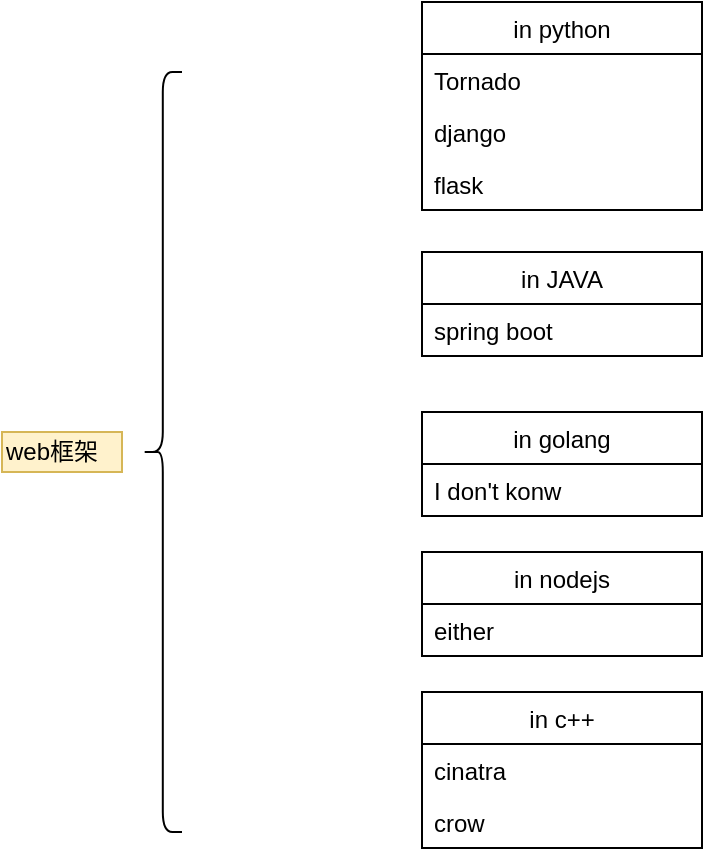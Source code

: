 <mxfile pages="1" version="11.2.8" type="github"><diagram id="XedWTg77ESEoktF1toMd" name="Page-1"><mxGraphModel dx="1038" dy="508" grid="1" gridSize="10" guides="1" tooltips="1" connect="1" arrows="1" fold="1" page="1" pageScale="1" pageWidth="827" pageHeight="1169" math="0" shadow="0"><root><mxCell id="0"/><mxCell id="1" parent="0"/><mxCell id="P8htBMsBkySU-elM1_at-1" value="web框架" style="text;html=1;resizable=0;points=[];autosize=1;align=left;verticalAlign=top;spacingTop=-4;fillColor=#fff2cc;strokeColor=#d6b656;" vertex="1" parent="1"><mxGeometry x="40" y="260" width="60" height="20" as="geometry"/></mxCell><mxCell id="P8htBMsBkySU-elM1_at-2" value="" style="shape=curlyBracket;whiteSpace=wrap;html=1;rounded=1;size=0.52;" vertex="1" parent="1"><mxGeometry x="110" y="80" width="20" height="380" as="geometry"/></mxCell><mxCell id="P8htBMsBkySU-elM1_at-3" value="in python" style="swimlane;fontStyle=0;childLayout=stackLayout;horizontal=1;startSize=26;fillColor=none;horizontalStack=0;resizeParent=1;resizeParentMax=0;resizeLast=0;collapsible=1;marginBottom=0;" vertex="1" parent="1"><mxGeometry x="250" y="45" width="140" height="104" as="geometry"/></mxCell><mxCell id="P8htBMsBkySU-elM1_at-4" value="Tornado" style="text;strokeColor=none;fillColor=none;align=left;verticalAlign=top;spacingLeft=4;spacingRight=4;overflow=hidden;rotatable=0;points=[[0,0.5],[1,0.5]];portConstraint=eastwest;" vertex="1" parent="P8htBMsBkySU-elM1_at-3"><mxGeometry y="26" width="140" height="26" as="geometry"/></mxCell><mxCell id="P8htBMsBkySU-elM1_at-5" value="django" style="text;strokeColor=none;fillColor=none;align=left;verticalAlign=top;spacingLeft=4;spacingRight=4;overflow=hidden;rotatable=0;points=[[0,0.5],[1,0.5]];portConstraint=eastwest;" vertex="1" parent="P8htBMsBkySU-elM1_at-3"><mxGeometry y="52" width="140" height="26" as="geometry"/></mxCell><mxCell id="P8htBMsBkySU-elM1_at-6" value="flask" style="text;strokeColor=none;fillColor=none;align=left;verticalAlign=top;spacingLeft=4;spacingRight=4;overflow=hidden;rotatable=0;points=[[0,0.5],[1,0.5]];portConstraint=eastwest;" vertex="1" parent="P8htBMsBkySU-elM1_at-3"><mxGeometry y="78" width="140" height="26" as="geometry"/></mxCell><mxCell id="P8htBMsBkySU-elM1_at-7" value="in JAVA" style="swimlane;fontStyle=0;childLayout=stackLayout;horizontal=1;startSize=26;fillColor=none;horizontalStack=0;resizeParent=1;resizeParentMax=0;resizeLast=0;collapsible=1;marginBottom=0;" vertex="1" parent="1"><mxGeometry x="250" y="170" width="140" height="52" as="geometry"/></mxCell><mxCell id="P8htBMsBkySU-elM1_at-8" value="spring boot" style="text;strokeColor=none;fillColor=none;align=left;verticalAlign=top;spacingLeft=4;spacingRight=4;overflow=hidden;rotatable=0;points=[[0,0.5],[1,0.5]];portConstraint=eastwest;" vertex="1" parent="P8htBMsBkySU-elM1_at-7"><mxGeometry y="26" width="140" height="26" as="geometry"/></mxCell><mxCell id="P8htBMsBkySU-elM1_at-12" value="in golang" style="swimlane;fontStyle=0;childLayout=stackLayout;horizontal=1;startSize=26;fillColor=none;horizontalStack=0;resizeParent=1;resizeParentMax=0;resizeLast=0;collapsible=1;marginBottom=0;" vertex="1" parent="1"><mxGeometry x="250" y="250" width="140" height="52" as="geometry"/></mxCell><mxCell id="P8htBMsBkySU-elM1_at-13" value="I don't konw" style="text;strokeColor=none;fillColor=none;align=left;verticalAlign=top;spacingLeft=4;spacingRight=4;overflow=hidden;rotatable=0;points=[[0,0.5],[1,0.5]];portConstraint=eastwest;" vertex="1" parent="P8htBMsBkySU-elM1_at-12"><mxGeometry y="26" width="140" height="26" as="geometry"/></mxCell><mxCell id="P8htBMsBkySU-elM1_at-16" value="in nodejs" style="swimlane;fontStyle=0;childLayout=stackLayout;horizontal=1;startSize=26;fillColor=none;horizontalStack=0;resizeParent=1;resizeParentMax=0;resizeLast=0;collapsible=1;marginBottom=0;" vertex="1" parent="1"><mxGeometry x="250" y="320" width="140" height="52" as="geometry"/></mxCell><mxCell id="P8htBMsBkySU-elM1_at-17" value="either" style="text;strokeColor=none;fillColor=none;align=left;verticalAlign=top;spacingLeft=4;spacingRight=4;overflow=hidden;rotatable=0;points=[[0,0.5],[1,0.5]];portConstraint=eastwest;" vertex="1" parent="P8htBMsBkySU-elM1_at-16"><mxGeometry y="26" width="140" height="26" as="geometry"/></mxCell><mxCell id="P8htBMsBkySU-elM1_at-20" value="in c++" style="swimlane;fontStyle=0;childLayout=stackLayout;horizontal=1;startSize=26;fillColor=none;horizontalStack=0;resizeParent=1;resizeParentMax=0;resizeLast=0;collapsible=1;marginBottom=0;" vertex="1" parent="1"><mxGeometry x="250" y="390" width="140" height="78" as="geometry"/></mxCell><mxCell id="P8htBMsBkySU-elM1_at-21" value="cinatra" style="text;strokeColor=none;fillColor=none;align=left;verticalAlign=top;spacingLeft=4;spacingRight=4;overflow=hidden;rotatable=0;points=[[0,0.5],[1,0.5]];portConstraint=eastwest;" vertex="1" parent="P8htBMsBkySU-elM1_at-20"><mxGeometry y="26" width="140" height="26" as="geometry"/></mxCell><mxCell id="P8htBMsBkySU-elM1_at-22" value="crow" style="text;strokeColor=none;fillColor=none;align=left;verticalAlign=top;spacingLeft=4;spacingRight=4;overflow=hidden;rotatable=0;points=[[0,0.5],[1,0.5]];portConstraint=eastwest;" vertex="1" parent="P8htBMsBkySU-elM1_at-20"><mxGeometry y="52" width="140" height="26" as="geometry"/></mxCell></root></mxGraphModel></diagram></mxfile>
